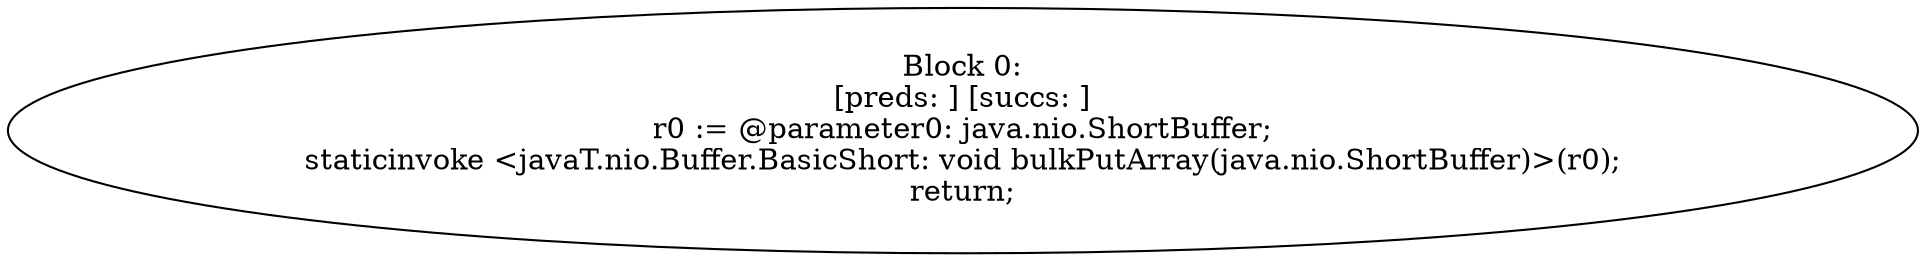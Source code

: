 digraph "unitGraph" {
    "Block 0:
[preds: ] [succs: ]
r0 := @parameter0: java.nio.ShortBuffer;
staticinvoke <javaT.nio.Buffer.BasicShort: void bulkPutArray(java.nio.ShortBuffer)>(r0);
return;
"
}
